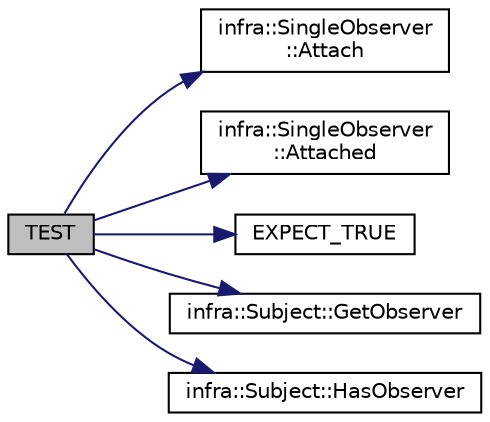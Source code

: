 digraph "TEST"
{
 // INTERACTIVE_SVG=YES
  edge [fontname="Helvetica",fontsize="10",labelfontname="Helvetica",labelfontsize="10"];
  node [fontname="Helvetica",fontsize="10",shape=record];
  rankdir="LR";
  Node49 [label="TEST",height=0.2,width=0.4,color="black", fillcolor="grey75", style="filled", fontcolor="black"];
  Node49 -> Node50 [color="midnightblue",fontsize="10",style="solid",fontname="Helvetica"];
  Node50 [label="infra::SingleObserver\l::Attach",height=0.2,width=0.4,color="black", fillcolor="white", style="filled",URL="$dc/d4c/classinfra_1_1_single_observer.html#a7691ac8d2aa56fb17be6a73d1b47e9b5"];
  Node49 -> Node51 [color="midnightblue",fontsize="10",style="solid",fontname="Helvetica"];
  Node51 [label="infra::SingleObserver\l::Attached",height=0.2,width=0.4,color="black", fillcolor="white", style="filled",URL="$dc/d4c/classinfra_1_1_single_observer.html#aec7e28f414f104d93f5e4adcc2d6774b"];
  Node49 -> Node52 [color="midnightblue",fontsize="10",style="solid",fontname="Helvetica"];
  Node52 [label="EXPECT_TRUE",height=0.2,width=0.4,color="black", fillcolor="white", style="filled",URL="$d6/def/_test_json_8cpp.html#a84dbe6e62bbec23a120a258315c7b6dc"];
  Node49 -> Node53 [color="midnightblue",fontsize="10",style="solid",fontname="Helvetica"];
  Node53 [label="infra::Subject::GetObserver",height=0.2,width=0.4,color="black", fillcolor="white", style="filled",URL="$d1/db2/classinfra_1_1_subject.html#ae6779efb6b9b18a7638fef4ce0553466"];
  Node49 -> Node54 [color="midnightblue",fontsize="10",style="solid",fontname="Helvetica"];
  Node54 [label="infra::Subject::HasObserver",height=0.2,width=0.4,color="black", fillcolor="white", style="filled",URL="$d1/db2/classinfra_1_1_subject.html#a3b80f877cecbf875626911af65d5a121"];
}
